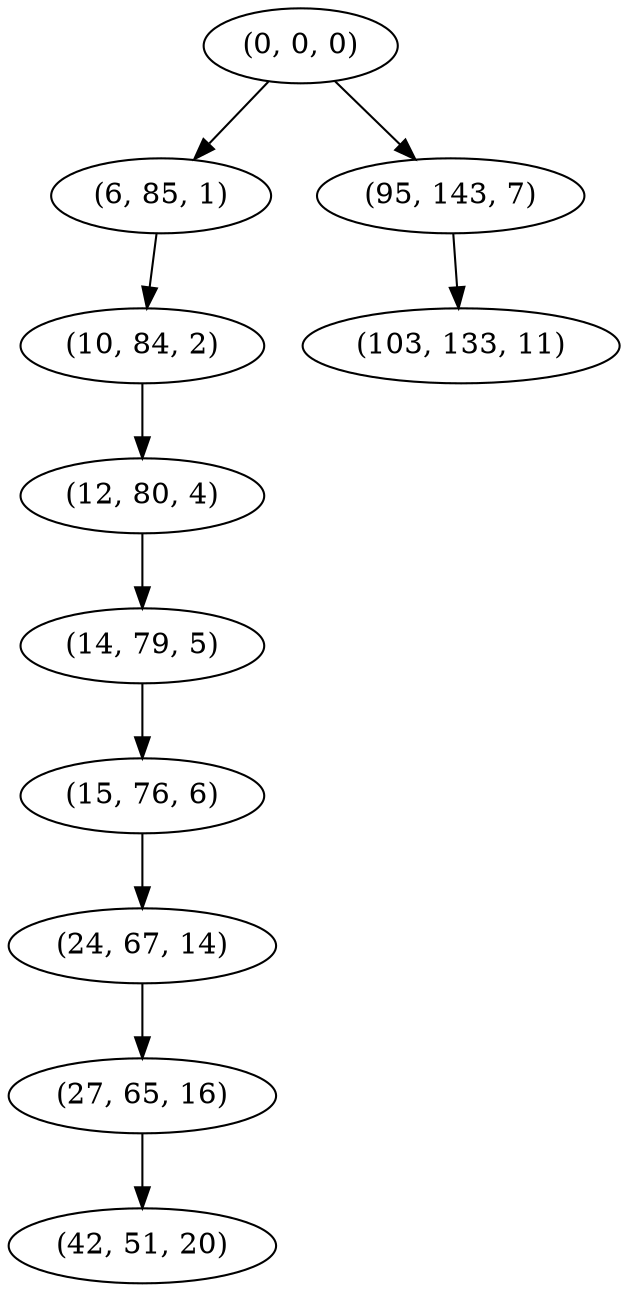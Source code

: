 digraph tree {
    "(0, 0, 0)";
    "(6, 85, 1)";
    "(10, 84, 2)";
    "(12, 80, 4)";
    "(14, 79, 5)";
    "(15, 76, 6)";
    "(24, 67, 14)";
    "(27, 65, 16)";
    "(42, 51, 20)";
    "(95, 143, 7)";
    "(103, 133, 11)";
    "(0, 0, 0)" -> "(6, 85, 1)";
    "(0, 0, 0)" -> "(95, 143, 7)";
    "(6, 85, 1)" -> "(10, 84, 2)";
    "(10, 84, 2)" -> "(12, 80, 4)";
    "(12, 80, 4)" -> "(14, 79, 5)";
    "(14, 79, 5)" -> "(15, 76, 6)";
    "(15, 76, 6)" -> "(24, 67, 14)";
    "(24, 67, 14)" -> "(27, 65, 16)";
    "(27, 65, 16)" -> "(42, 51, 20)";
    "(95, 143, 7)" -> "(103, 133, 11)";
}
